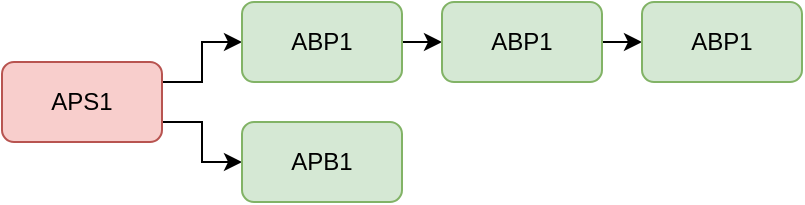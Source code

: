<mxfile version="21.2.9" type="device">
  <diagram name="Page-1" id="W1Vz9qv1qEuRwuImhzev">
    <mxGraphModel dx="676" dy="330" grid="1" gridSize="10" guides="1" tooltips="1" connect="1" arrows="1" fold="1" page="1" pageScale="1" pageWidth="827" pageHeight="1169" math="0" shadow="0">
      <root>
        <mxCell id="0" />
        <mxCell id="1" parent="0" />
        <mxCell id="6VKBhm5WBku-m2kbMBlK-7" style="edgeStyle=orthogonalEdgeStyle;rounded=0;orthogonalLoop=1;jettySize=auto;html=1;exitX=1;exitY=0.25;exitDx=0;exitDy=0;entryX=0;entryY=0.5;entryDx=0;entryDy=0;" edge="1" parent="1" source="6VKBhm5WBku-m2kbMBlK-1" target="6VKBhm5WBku-m2kbMBlK-2">
          <mxGeometry relative="1" as="geometry" />
        </mxCell>
        <mxCell id="6VKBhm5WBku-m2kbMBlK-10" style="edgeStyle=orthogonalEdgeStyle;rounded=0;orthogonalLoop=1;jettySize=auto;html=1;exitX=1;exitY=0.75;exitDx=0;exitDy=0;entryX=0;entryY=0.5;entryDx=0;entryDy=0;" edge="1" parent="1" source="6VKBhm5WBku-m2kbMBlK-1" target="6VKBhm5WBku-m2kbMBlK-3">
          <mxGeometry relative="1" as="geometry" />
        </mxCell>
        <mxCell id="6VKBhm5WBku-m2kbMBlK-1" value="APS1" style="rounded=1;whiteSpace=wrap;html=1;fillColor=#f8cecc;strokeColor=#b85450;" vertex="1" parent="1">
          <mxGeometry x="160" y="280" width="80" height="40" as="geometry" />
        </mxCell>
        <mxCell id="6VKBhm5WBku-m2kbMBlK-8" style="edgeStyle=orthogonalEdgeStyle;rounded=0;orthogonalLoop=1;jettySize=auto;html=1;exitX=1;exitY=0.5;exitDx=0;exitDy=0;entryX=0;entryY=0.5;entryDx=0;entryDy=0;" edge="1" parent="1" source="6VKBhm5WBku-m2kbMBlK-2" target="6VKBhm5WBku-m2kbMBlK-4">
          <mxGeometry relative="1" as="geometry" />
        </mxCell>
        <mxCell id="6VKBhm5WBku-m2kbMBlK-2" value="ABP1" style="rounded=1;whiteSpace=wrap;html=1;fillColor=#d5e8d4;strokeColor=#82b366;" vertex="1" parent="1">
          <mxGeometry x="280" y="250" width="80" height="40" as="geometry" />
        </mxCell>
        <mxCell id="6VKBhm5WBku-m2kbMBlK-3" value="APB1" style="rounded=1;whiteSpace=wrap;html=1;fillColor=#d5e8d4;strokeColor=#82b366;" vertex="1" parent="1">
          <mxGeometry x="280" y="310" width="80" height="40" as="geometry" />
        </mxCell>
        <mxCell id="6VKBhm5WBku-m2kbMBlK-9" style="edgeStyle=orthogonalEdgeStyle;rounded=0;orthogonalLoop=1;jettySize=auto;html=1;exitX=1;exitY=0.5;exitDx=0;exitDy=0;entryX=0;entryY=0.5;entryDx=0;entryDy=0;" edge="1" parent="1" source="6VKBhm5WBku-m2kbMBlK-4" target="6VKBhm5WBku-m2kbMBlK-5">
          <mxGeometry relative="1" as="geometry" />
        </mxCell>
        <mxCell id="6VKBhm5WBku-m2kbMBlK-4" value="ABP1" style="rounded=1;whiteSpace=wrap;html=1;fillColor=#d5e8d4;strokeColor=#82b366;" vertex="1" parent="1">
          <mxGeometry x="380" y="250" width="80" height="40" as="geometry" />
        </mxCell>
        <mxCell id="6VKBhm5WBku-m2kbMBlK-5" value="ABP1" style="rounded=1;whiteSpace=wrap;html=1;fillColor=#d5e8d4;strokeColor=#82b366;" vertex="1" parent="1">
          <mxGeometry x="480" y="250" width="80" height="40" as="geometry" />
        </mxCell>
      </root>
    </mxGraphModel>
  </diagram>
</mxfile>
